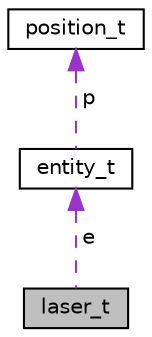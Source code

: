 digraph "laser_t"
{
  edge [fontname="Helvetica",fontsize="10",labelfontname="Helvetica",labelfontsize="10"];
  node [fontname="Helvetica",fontsize="10",shape=record];
  Node1 [label="laser_t",height=0.2,width=0.4,color="black", fillcolor="grey75", style="filled", fontcolor="black"];
  Node2 -> Node1 [dir="back",color="darkorchid3",fontsize="10",style="dashed",label=" e" ];
  Node2 [label="entity_t",height=0.2,width=0.4,color="black", fillcolor="white", style="filled",URL="$structentity__t.html"];
  Node3 -> Node2 [dir="back",color="darkorchid3",fontsize="10",style="dashed",label=" p" ];
  Node3 [label="position_t",height=0.2,width=0.4,color="black", fillcolor="white", style="filled",URL="$structposition__t.html"];
}
